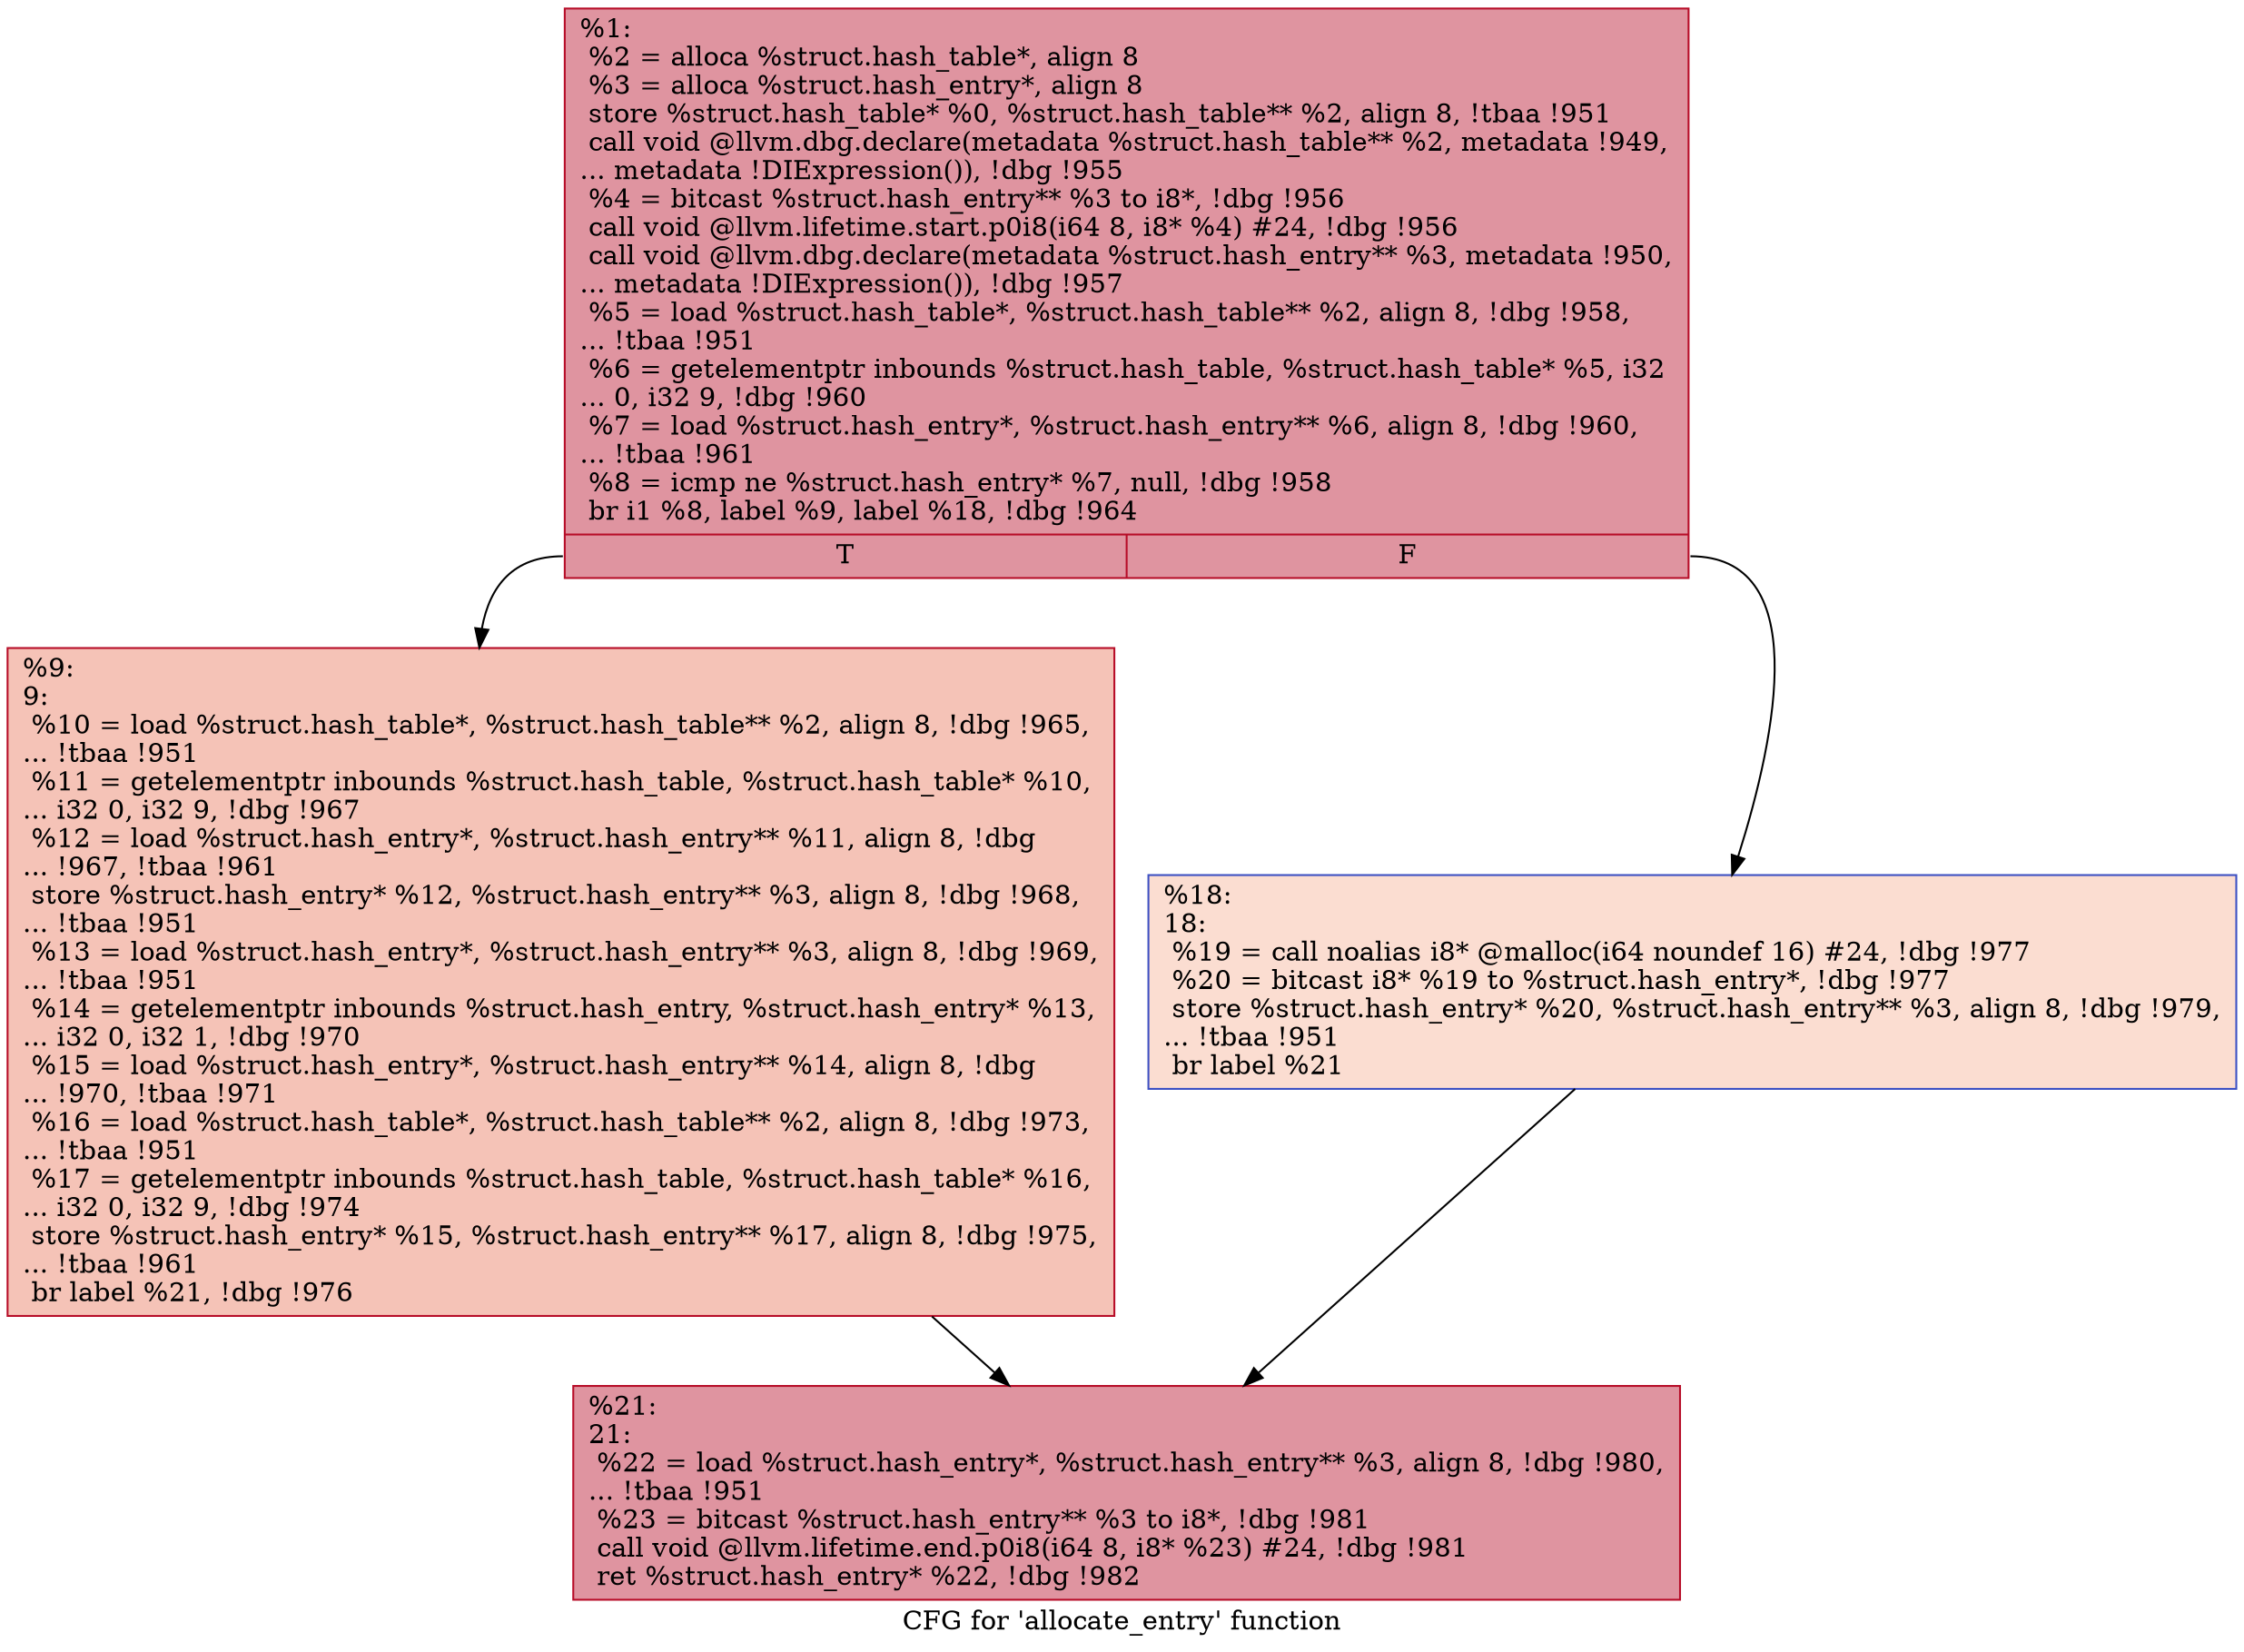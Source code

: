 digraph "CFG for 'allocate_entry' function" {
	label="CFG for 'allocate_entry' function";

	Node0xcf3660 [shape=record,color="#b70d28ff", style=filled, fillcolor="#b70d2870",label="{%1:\l  %2 = alloca %struct.hash_table*, align 8\l  %3 = alloca %struct.hash_entry*, align 8\l  store %struct.hash_table* %0, %struct.hash_table** %2, align 8, !tbaa !951\l  call void @llvm.dbg.declare(metadata %struct.hash_table** %2, metadata !949,\l... metadata !DIExpression()), !dbg !955\l  %4 = bitcast %struct.hash_entry** %3 to i8*, !dbg !956\l  call void @llvm.lifetime.start.p0i8(i64 8, i8* %4) #24, !dbg !956\l  call void @llvm.dbg.declare(metadata %struct.hash_entry** %3, metadata !950,\l... metadata !DIExpression()), !dbg !957\l  %5 = load %struct.hash_table*, %struct.hash_table** %2, align 8, !dbg !958,\l... !tbaa !951\l  %6 = getelementptr inbounds %struct.hash_table, %struct.hash_table* %5, i32\l... 0, i32 9, !dbg !960\l  %7 = load %struct.hash_entry*, %struct.hash_entry** %6, align 8, !dbg !960,\l... !tbaa !961\l  %8 = icmp ne %struct.hash_entry* %7, null, !dbg !958\l  br i1 %8, label %9, label %18, !dbg !964\l|{<s0>T|<s1>F}}"];
	Node0xcf3660:s0 -> Node0xcf36e0;
	Node0xcf3660:s1 -> Node0xcf3730;
	Node0xcf36e0 [shape=record,color="#b70d28ff", style=filled, fillcolor="#e8765c70",label="{%9:\l9:                                                \l  %10 = load %struct.hash_table*, %struct.hash_table** %2, align 8, !dbg !965,\l... !tbaa !951\l  %11 = getelementptr inbounds %struct.hash_table, %struct.hash_table* %10,\l... i32 0, i32 9, !dbg !967\l  %12 = load %struct.hash_entry*, %struct.hash_entry** %11, align 8, !dbg\l... !967, !tbaa !961\l  store %struct.hash_entry* %12, %struct.hash_entry** %3, align 8, !dbg !968,\l... !tbaa !951\l  %13 = load %struct.hash_entry*, %struct.hash_entry** %3, align 8, !dbg !969,\l... !tbaa !951\l  %14 = getelementptr inbounds %struct.hash_entry, %struct.hash_entry* %13,\l... i32 0, i32 1, !dbg !970\l  %15 = load %struct.hash_entry*, %struct.hash_entry** %14, align 8, !dbg\l... !970, !tbaa !971\l  %16 = load %struct.hash_table*, %struct.hash_table** %2, align 8, !dbg !973,\l... !tbaa !951\l  %17 = getelementptr inbounds %struct.hash_table, %struct.hash_table* %16,\l... i32 0, i32 9, !dbg !974\l  store %struct.hash_entry* %15, %struct.hash_entry** %17, align 8, !dbg !975,\l... !tbaa !961\l  br label %21, !dbg !976\l}"];
	Node0xcf36e0 -> Node0xcf3780;
	Node0xcf3730 [shape=record,color="#3d50c3ff", style=filled, fillcolor="#f7b39670",label="{%18:\l18:                                               \l  %19 = call noalias i8* @malloc(i64 noundef 16) #24, !dbg !977\l  %20 = bitcast i8* %19 to %struct.hash_entry*, !dbg !977\l  store %struct.hash_entry* %20, %struct.hash_entry** %3, align 8, !dbg !979,\l... !tbaa !951\l  br label %21\l}"];
	Node0xcf3730 -> Node0xcf3780;
	Node0xcf3780 [shape=record,color="#b70d28ff", style=filled, fillcolor="#b70d2870",label="{%21:\l21:                                               \l  %22 = load %struct.hash_entry*, %struct.hash_entry** %3, align 8, !dbg !980,\l... !tbaa !951\l  %23 = bitcast %struct.hash_entry** %3 to i8*, !dbg !981\l  call void @llvm.lifetime.end.p0i8(i64 8, i8* %23) #24, !dbg !981\l  ret %struct.hash_entry* %22, !dbg !982\l}"];
}
